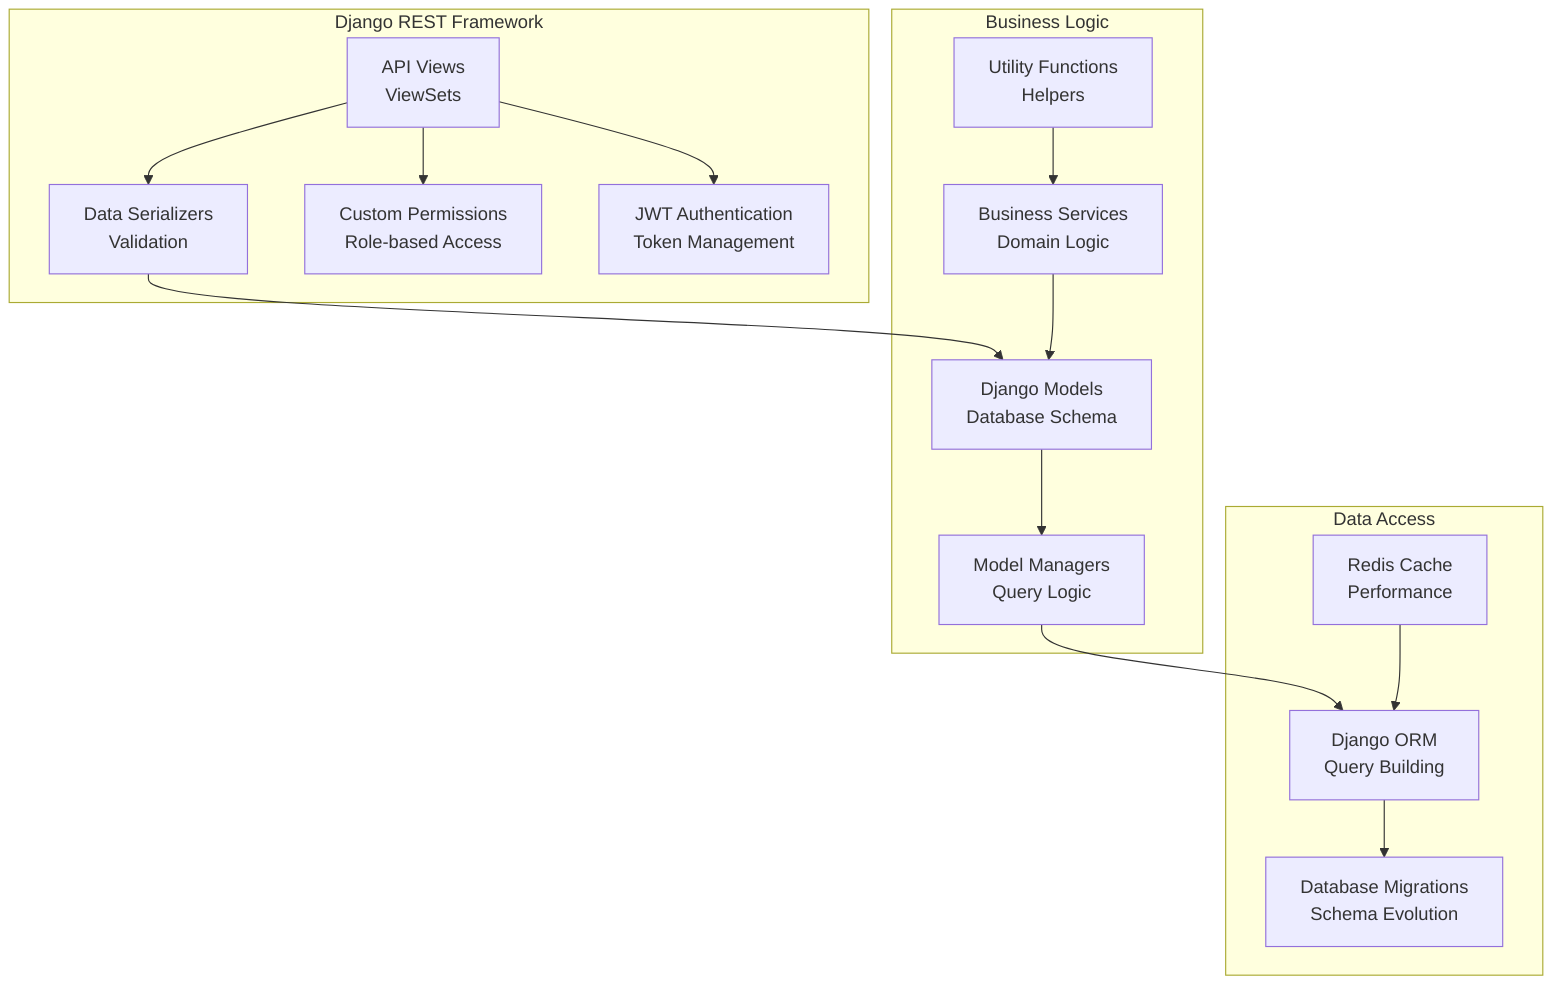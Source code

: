 graph TB
    subgraph "Django REST Framework"
        Views[API Views<br/>ViewSets]
        Serializers[Data Serializers<br/>Validation]
        Permissions[Custom Permissions<br/>Role-based Access]
        Authentication[JWT Authentication<br/>Token Management]
    end

    subgraph "Business Logic"
        Models[Django Models<br/>Database Schema]
        Managers[Model Managers<br/>Query Logic]
        Services[Business Services<br/>Domain Logic]
        Utils[Utility Functions<br/>Helpers]
    end

    subgraph "Data Access"
        ORM[Django ORM<br/>Query Building]
        Migrations[Database Migrations<br/>Schema Evolution]
        Cache[Redis Cache<br/>Performance]
    end

    Views --> Serializers
    Views --> Permissions
    Views --> Authentication
    Serializers --> Models
    Models --> Managers
    Managers --> ORM
    ORM --> Migrations
    Services --> Models
    Utils --> Services
    Cache --> ORM